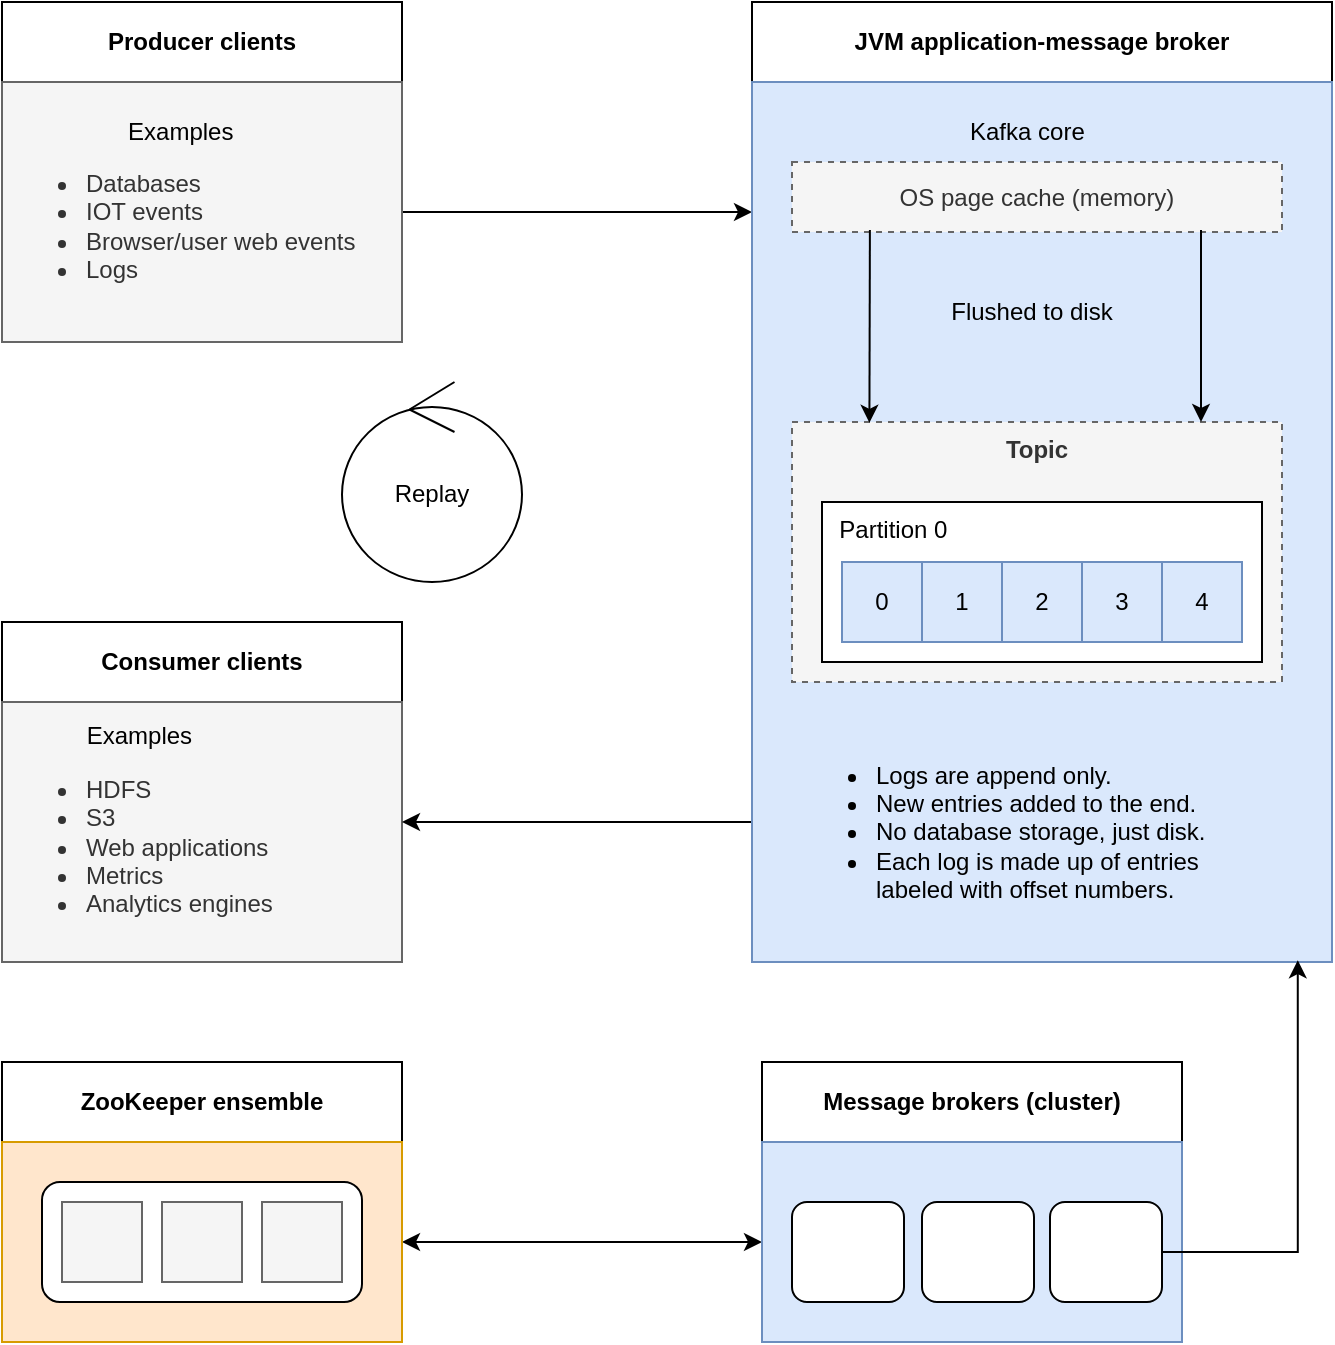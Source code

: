 <mxfile version="28.0.9">
  <diagram name="Page-1" id="yuIEvWpiwup4PqhLBos1">
    <mxGraphModel dx="1603" dy="823" grid="1" gridSize="10" guides="1" tooltips="1" connect="1" arrows="1" fold="1" page="1" pageScale="1" pageWidth="827" pageHeight="1169" math="0" shadow="0">
      <root>
        <mxCell id="0" />
        <mxCell id="1" parent="0" />
        <mxCell id="Y-7_a_N39NegjNK6St8f-7" value="Producer clients" style="rounded=0;whiteSpace=wrap;html=1;fontStyle=1" vertex="1" parent="1">
          <mxGeometry x="100" y="100" width="200" height="40" as="geometry" />
        </mxCell>
        <mxCell id="Y-7_a_N39NegjNK6St8f-42" style="edgeStyle=orthogonalEdgeStyle;rounded=0;orthogonalLoop=1;jettySize=auto;html=1;" edge="1" parent="1" source="Y-7_a_N39NegjNK6St8f-8" target="Y-7_a_N39NegjNK6St8f-20">
          <mxGeometry relative="1" as="geometry">
            <Array as="points">
              <mxPoint x="410" y="205" />
              <mxPoint x="410" y="205" />
            </Array>
          </mxGeometry>
        </mxCell>
        <mxCell id="Y-7_a_N39NegjNK6St8f-8" value="&lt;div style=&quot;text-align: center;&quot;&gt;&lt;span style=&quot;background-color: transparent; color: light-dark(rgb(0, 0, 0), rgb(255, 255, 255));&quot;&gt;Examples&lt;/span&gt;&lt;/div&gt;&lt;div&gt;&lt;ul&gt;&lt;li&gt;Databases&lt;/li&gt;&lt;li&gt;IOT events&lt;/li&gt;&lt;li&gt;Browser/user web events&lt;/li&gt;&lt;li&gt;Logs&lt;/li&gt;&lt;/ul&gt;&lt;/div&gt;" style="rounded=0;whiteSpace=wrap;html=1;align=left;fillColor=#f5f5f5;fontColor=#333333;strokeColor=#666666;" vertex="1" parent="1">
          <mxGeometry x="100" y="140" width="200" height="130" as="geometry" />
        </mxCell>
        <mxCell id="Y-7_a_N39NegjNK6St8f-9" value="Consumer clients" style="rounded=0;whiteSpace=wrap;html=1;fontStyle=1" vertex="1" parent="1">
          <mxGeometry x="100" y="410" width="200" height="40" as="geometry" />
        </mxCell>
        <mxCell id="Y-7_a_N39NegjNK6St8f-10" value="&lt;div style=&quot;text-align: center;&quot;&gt;&lt;span style=&quot;background-color: transparent; color: light-dark(rgb(0, 0, 0), rgb(255, 255, 255));&quot;&gt;Examples&lt;/span&gt;&lt;/div&gt;&lt;div&gt;&lt;ul&gt;&lt;li&gt;HDFS&lt;/li&gt;&lt;li&gt;S3&lt;/li&gt;&lt;li&gt;Web applications&lt;/li&gt;&lt;li&gt;Metrics&lt;/li&gt;&lt;li&gt;Analytics engines&lt;/li&gt;&lt;/ul&gt;&lt;/div&gt;" style="rounded=0;whiteSpace=wrap;html=1;align=left;fillColor=#f5f5f5;fontColor=#333333;strokeColor=#666666;" vertex="1" parent="1">
          <mxGeometry x="100" y="450" width="200" height="130" as="geometry" />
        </mxCell>
        <mxCell id="Y-7_a_N39NegjNK6St8f-11" value="ZooKeeper ensemble" style="rounded=0;whiteSpace=wrap;html=1;fontStyle=1" vertex="1" parent="1">
          <mxGeometry x="100" y="630" width="200" height="40" as="geometry" />
        </mxCell>
        <mxCell id="Y-7_a_N39NegjNK6St8f-40" style="edgeStyle=orthogonalEdgeStyle;rounded=0;orthogonalLoop=1;jettySize=auto;html=1;startArrow=classic;startFill=1;" edge="1" parent="1" source="Y-7_a_N39NegjNK6St8f-12" target="Y-7_a_N39NegjNK6St8f-35">
          <mxGeometry relative="1" as="geometry" />
        </mxCell>
        <mxCell id="Y-7_a_N39NegjNK6St8f-12" value="" style="rounded=0;whiteSpace=wrap;html=1;fillColor=#ffe6cc;strokeColor=#d79b00;" vertex="1" parent="1">
          <mxGeometry x="100" y="670" width="200" height="100" as="geometry" />
        </mxCell>
        <mxCell id="Y-7_a_N39NegjNK6St8f-18" value="" style="group" vertex="1" connectable="0" parent="1">
          <mxGeometry x="120" y="690" width="160" height="60" as="geometry" />
        </mxCell>
        <mxCell id="Y-7_a_N39NegjNK6St8f-13" value="" style="rounded=1;whiteSpace=wrap;html=1;" vertex="1" parent="Y-7_a_N39NegjNK6St8f-18">
          <mxGeometry width="160" height="60" as="geometry" />
        </mxCell>
        <mxCell id="Y-7_a_N39NegjNK6St8f-14" value="" style="whiteSpace=wrap;html=1;aspect=fixed;fillColor=#f5f5f5;fontColor=#333333;strokeColor=#666666;" vertex="1" parent="Y-7_a_N39NegjNK6St8f-18">
          <mxGeometry x="10" y="10" width="40" height="40" as="geometry" />
        </mxCell>
        <mxCell id="Y-7_a_N39NegjNK6St8f-15" value="" style="whiteSpace=wrap;html=1;aspect=fixed;fillColor=#f5f5f5;fontColor=#333333;strokeColor=#666666;" vertex="1" parent="Y-7_a_N39NegjNK6St8f-18">
          <mxGeometry x="60" y="10" width="40" height="40" as="geometry" />
        </mxCell>
        <mxCell id="Y-7_a_N39NegjNK6St8f-16" value="" style="whiteSpace=wrap;html=1;aspect=fixed;fillColor=#f5f5f5;fontColor=#333333;strokeColor=#666666;" vertex="1" parent="Y-7_a_N39NegjNK6St8f-18">
          <mxGeometry x="110" y="10" width="40" height="40" as="geometry" />
        </mxCell>
        <mxCell id="Y-7_a_N39NegjNK6St8f-19" value="&lt;b&gt;JVM application-message broker&lt;/b&gt;" style="rounded=0;whiteSpace=wrap;html=1;" vertex="1" parent="1">
          <mxGeometry x="475" y="100" width="290" height="40" as="geometry" />
        </mxCell>
        <mxCell id="Y-7_a_N39NegjNK6St8f-45" style="edgeStyle=orthogonalEdgeStyle;rounded=0;orthogonalLoop=1;jettySize=auto;html=1;" edge="1" parent="1" source="Y-7_a_N39NegjNK6St8f-20" target="Y-7_a_N39NegjNK6St8f-10">
          <mxGeometry relative="1" as="geometry">
            <Array as="points">
              <mxPoint x="380" y="510" />
              <mxPoint x="380" y="510" />
            </Array>
          </mxGeometry>
        </mxCell>
        <mxCell id="Y-7_a_N39NegjNK6St8f-20" value="" style="rounded=0;whiteSpace=wrap;html=1;fillColor=#dae8fc;strokeColor=#6c8ebf;" vertex="1" parent="1">
          <mxGeometry x="475" y="140" width="290" height="440" as="geometry" />
        </mxCell>
        <mxCell id="Y-7_a_N39NegjNK6St8f-21" value="OS page cache (memory)" style="rounded=0;whiteSpace=wrap;html=1;dashed=1;fillColor=#f5f5f5;fontColor=#333333;strokeColor=#666666;" vertex="1" parent="1">
          <mxGeometry x="495" y="180" width="245" height="35" as="geometry" />
        </mxCell>
        <mxCell id="Y-7_a_N39NegjNK6St8f-22" value="Kafka core" style="text;strokeColor=none;fillColor=none;align=left;verticalAlign=middle;spacingLeft=4;spacingRight=4;overflow=hidden;points=[[0,0.5],[1,0.5]];portConstraint=eastwest;rotatable=0;whiteSpace=wrap;html=1;" vertex="1" parent="1">
          <mxGeometry x="577.5" y="150" width="80" height="30" as="geometry" />
        </mxCell>
        <mxCell id="Y-7_a_N39NegjNK6St8f-23" value="&lt;b&gt;Topic&lt;/b&gt;" style="rounded=0;whiteSpace=wrap;html=1;verticalAlign=top;dashed=1;fillColor=#f5f5f5;fontColor=#333333;strokeColor=#666666;" vertex="1" parent="1">
          <mxGeometry x="495" y="310" width="245" height="130" as="geometry" />
        </mxCell>
        <mxCell id="Y-7_a_N39NegjNK6St8f-24" value="&amp;nbsp; Partition 0" style="rounded=0;whiteSpace=wrap;html=1;verticalAlign=top;align=left;" vertex="1" parent="1">
          <mxGeometry x="510" y="350" width="220" height="80" as="geometry" />
        </mxCell>
        <mxCell id="Y-7_a_N39NegjNK6St8f-25" value="0" style="whiteSpace=wrap;html=1;aspect=fixed;fillColor=#dae8fc;strokeColor=#6c8ebf;" vertex="1" parent="1">
          <mxGeometry x="520" y="380" width="40" height="40" as="geometry" />
        </mxCell>
        <mxCell id="Y-7_a_N39NegjNK6St8f-26" value="1" style="whiteSpace=wrap;html=1;aspect=fixed;fillColor=#dae8fc;strokeColor=#6c8ebf;" vertex="1" parent="1">
          <mxGeometry x="560" y="380" width="40" height="40" as="geometry" />
        </mxCell>
        <mxCell id="Y-7_a_N39NegjNK6St8f-27" value="2" style="whiteSpace=wrap;html=1;aspect=fixed;fillColor=#dae8fc;strokeColor=#6c8ebf;" vertex="1" parent="1">
          <mxGeometry x="600" y="380" width="40" height="40" as="geometry" />
        </mxCell>
        <mxCell id="Y-7_a_N39NegjNK6St8f-28" value="3" style="whiteSpace=wrap;html=1;aspect=fixed;fillColor=#dae8fc;strokeColor=#6c8ebf;" vertex="1" parent="1">
          <mxGeometry x="640" y="380" width="40" height="40" as="geometry" />
        </mxCell>
        <mxCell id="Y-7_a_N39NegjNK6St8f-29" value="4" style="whiteSpace=wrap;html=1;aspect=fixed;fillColor=#dae8fc;strokeColor=#6c8ebf;" vertex="1" parent="1">
          <mxGeometry x="680" y="380" width="40" height="40" as="geometry" />
        </mxCell>
        <mxCell id="Y-7_a_N39NegjNK6St8f-30" value="Flushed to disk" style="text;html=1;align=center;verticalAlign=middle;whiteSpace=wrap;rounded=0;" vertex="1" parent="1">
          <mxGeometry x="560" y="240" width="110" height="30" as="geometry" />
        </mxCell>
        <mxCell id="Y-7_a_N39NegjNK6St8f-31" value="" style="endArrow=classic;html=1;rounded=0;exitX=0.159;exitY=0.971;exitDx=0;exitDy=0;exitPerimeter=0;entryX=0.158;entryY=0.003;entryDx=0;entryDy=0;entryPerimeter=0;" edge="1" parent="1" source="Y-7_a_N39NegjNK6St8f-21" target="Y-7_a_N39NegjNK6St8f-23">
          <mxGeometry width="50" height="50" relative="1" as="geometry">
            <mxPoint x="500" y="450" as="sourcePoint" />
            <mxPoint x="550" y="400" as="targetPoint" />
          </mxGeometry>
        </mxCell>
        <mxCell id="Y-7_a_N39NegjNK6St8f-32" value="" style="endArrow=classic;html=1;rounded=0;exitX=0.159;exitY=0.971;exitDx=0;exitDy=0;exitPerimeter=0;entryX=0.158;entryY=0.003;entryDx=0;entryDy=0;entryPerimeter=0;" edge="1" parent="1">
          <mxGeometry width="50" height="50" relative="1" as="geometry">
            <mxPoint x="699.5" y="214" as="sourcePoint" />
            <mxPoint x="699.5" y="310" as="targetPoint" />
          </mxGeometry>
        </mxCell>
        <mxCell id="Y-7_a_N39NegjNK6St8f-33" value="&lt;ul&gt;&lt;li&gt;Logs are append only.&lt;/li&gt;&lt;li&gt;New entries added to the end.&lt;/li&gt;&lt;li&gt;No database storage, just disk.&lt;/li&gt;&lt;li&gt;Each log is made up of entries labeled with offset numbers.&lt;/li&gt;&lt;/ul&gt;" style="rounded=0;whiteSpace=wrap;html=1;align=left;fillColor=none;strokeColor=none;" vertex="1" parent="1">
          <mxGeometry x="495" y="450" width="240" height="130" as="geometry" />
        </mxCell>
        <mxCell id="Y-7_a_N39NegjNK6St8f-34" value="Message brokers (cluster)" style="rounded=0;whiteSpace=wrap;html=1;fontStyle=1" vertex="1" parent="1">
          <mxGeometry x="480" y="630" width="210" height="40" as="geometry" />
        </mxCell>
        <mxCell id="Y-7_a_N39NegjNK6St8f-35" value="" style="rounded=0;whiteSpace=wrap;html=1;fillColor=#dae8fc;strokeColor=#6c8ebf;" vertex="1" parent="1">
          <mxGeometry x="480" y="670" width="210" height="100" as="geometry" />
        </mxCell>
        <mxCell id="Y-7_a_N39NegjNK6St8f-36" value="" style="rounded=1;whiteSpace=wrap;html=1;" vertex="1" parent="1">
          <mxGeometry x="495" y="700" width="56" height="50" as="geometry" />
        </mxCell>
        <mxCell id="Y-7_a_N39NegjNK6St8f-37" value="" style="rounded=1;whiteSpace=wrap;html=1;" vertex="1" parent="1">
          <mxGeometry x="560" y="700" width="56" height="50" as="geometry" />
        </mxCell>
        <mxCell id="Y-7_a_N39NegjNK6St8f-38" value="" style="rounded=1;whiteSpace=wrap;html=1;" vertex="1" parent="1">
          <mxGeometry x="624" y="700" width="56" height="50" as="geometry" />
        </mxCell>
        <mxCell id="Y-7_a_N39NegjNK6St8f-39" style="edgeStyle=orthogonalEdgeStyle;rounded=0;orthogonalLoop=1;jettySize=auto;html=1;exitX=1;exitY=0.5;exitDx=0;exitDy=0;entryX=0.941;entryY=0.998;entryDx=0;entryDy=0;entryPerimeter=0;" edge="1" parent="1" source="Y-7_a_N39NegjNK6St8f-38" target="Y-7_a_N39NegjNK6St8f-20">
          <mxGeometry relative="1" as="geometry">
            <Array as="points">
              <mxPoint x="748" y="725" />
            </Array>
          </mxGeometry>
        </mxCell>
        <mxCell id="Y-7_a_N39NegjNK6St8f-41" value="Replay" style="ellipse;shape=umlControl;whiteSpace=wrap;html=1;" vertex="1" parent="1">
          <mxGeometry x="270" y="290" width="90" height="100" as="geometry" />
        </mxCell>
      </root>
    </mxGraphModel>
  </diagram>
</mxfile>
